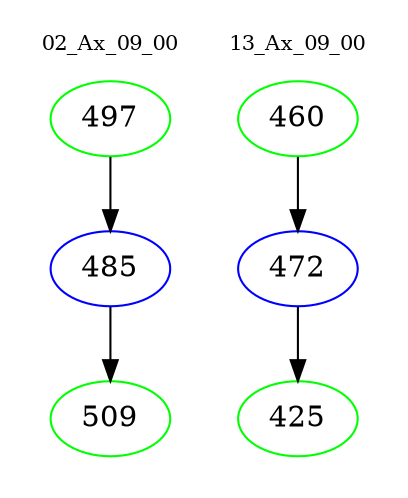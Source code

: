 digraph{
subgraph cluster_0 {
color = white
label = "02_Ax_09_00";
fontsize=10;
T0_497 [label="497", color="green"]
T0_497 -> T0_485 [color="black"]
T0_485 [label="485", color="blue"]
T0_485 -> T0_509 [color="black"]
T0_509 [label="509", color="green"]
}
subgraph cluster_1 {
color = white
label = "13_Ax_09_00";
fontsize=10;
T1_460 [label="460", color="green"]
T1_460 -> T1_472 [color="black"]
T1_472 [label="472", color="blue"]
T1_472 -> T1_425 [color="black"]
T1_425 [label="425", color="green"]
}
}
